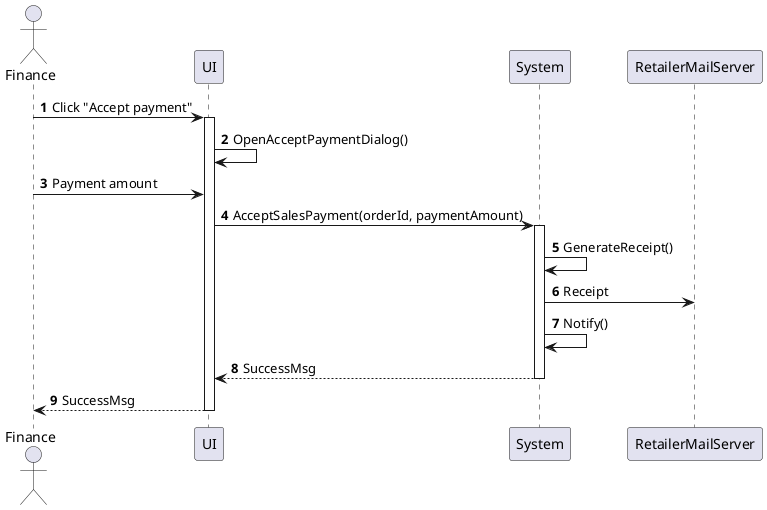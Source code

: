@startuml sales-order-accept-payment
autonumber

actor "Finance" as a
participant UI as f
participant System as b
participant RetailerMailServer as c

a -> f : Click "Accept payment"
activate f
f -> f : OpenAcceptPaymentDialog()
a -> f : Payment amount
f -> b : AcceptSalesPayment(orderId, paymentAmount)
activate b
b -> b : GenerateReceipt()
b -> c : Receipt
b -> b : Notify()
return SuccessMsg
return SuccessMsg
@enduml